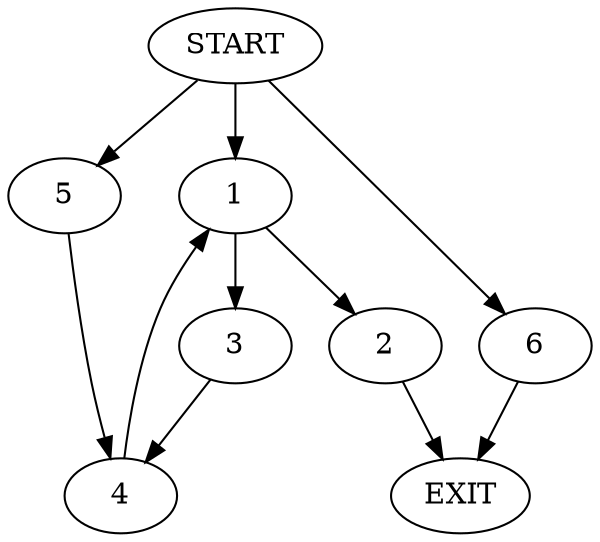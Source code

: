 digraph {
0 [label="START"]
7 [label="EXIT"]
0 -> 1
1 -> 2
1 -> 3
3 -> 4
2 -> 7
4 -> 1
0 -> 5
5 -> 4
0 -> 6
6 -> 7
}
